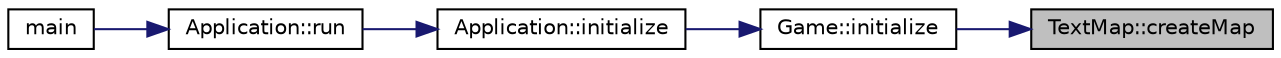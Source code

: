 digraph "TextMap::createMap"
{
 // INTERACTIVE_SVG=YES
 // LATEX_PDF_SIZE
  edge [fontname="Helvetica",fontsize="10",labelfontname="Helvetica",labelfontsize="10"];
  node [fontname="Helvetica",fontsize="10",shape=record];
  rankdir="RL";
  Node1 [label="TextMap::createMap",height=0.2,width=0.4,color="black", fillcolor="grey75", style="filled", fontcolor="black",tooltip=" "];
  Node1 -> Node2 [dir="back",color="midnightblue",fontsize="10",style="solid",fontname="Helvetica"];
  Node2 [label="Game::initialize",height=0.2,width=0.4,color="black", fillcolor="white", style="filled",URL="$dd/d1f/class_game.html#a8986a201a654418cefe34ec28af1a22c",tooltip=" "];
  Node2 -> Node3 [dir="back",color="midnightblue",fontsize="10",style="solid",fontname="Helvetica"];
  Node3 [label="Application::initialize",height=0.2,width=0.4,color="black", fillcolor="white", style="filled",URL="$de/d6b/class_application.html#af431bce25717b04a78d4d0940ed6a92c",tooltip=" "];
  Node3 -> Node4 [dir="back",color="midnightblue",fontsize="10",style="solid",fontname="Helvetica"];
  Node4 [label="Application::run",height=0.2,width=0.4,color="black", fillcolor="white", style="filled",URL="$de/d6b/class_application.html#a68965449404743bf1add056784d6cf81",tooltip=" "];
  Node4 -> Node5 [dir="back",color="midnightblue",fontsize="10",style="solid",fontname="Helvetica"];
  Node5 [label="main",height=0.2,width=0.4,color="black", fillcolor="white", style="filled",URL="$d5/d12/_main_8cpp.html#a0ddf1224851353fc92bfbff6f499fa97",tooltip=" "];
}
